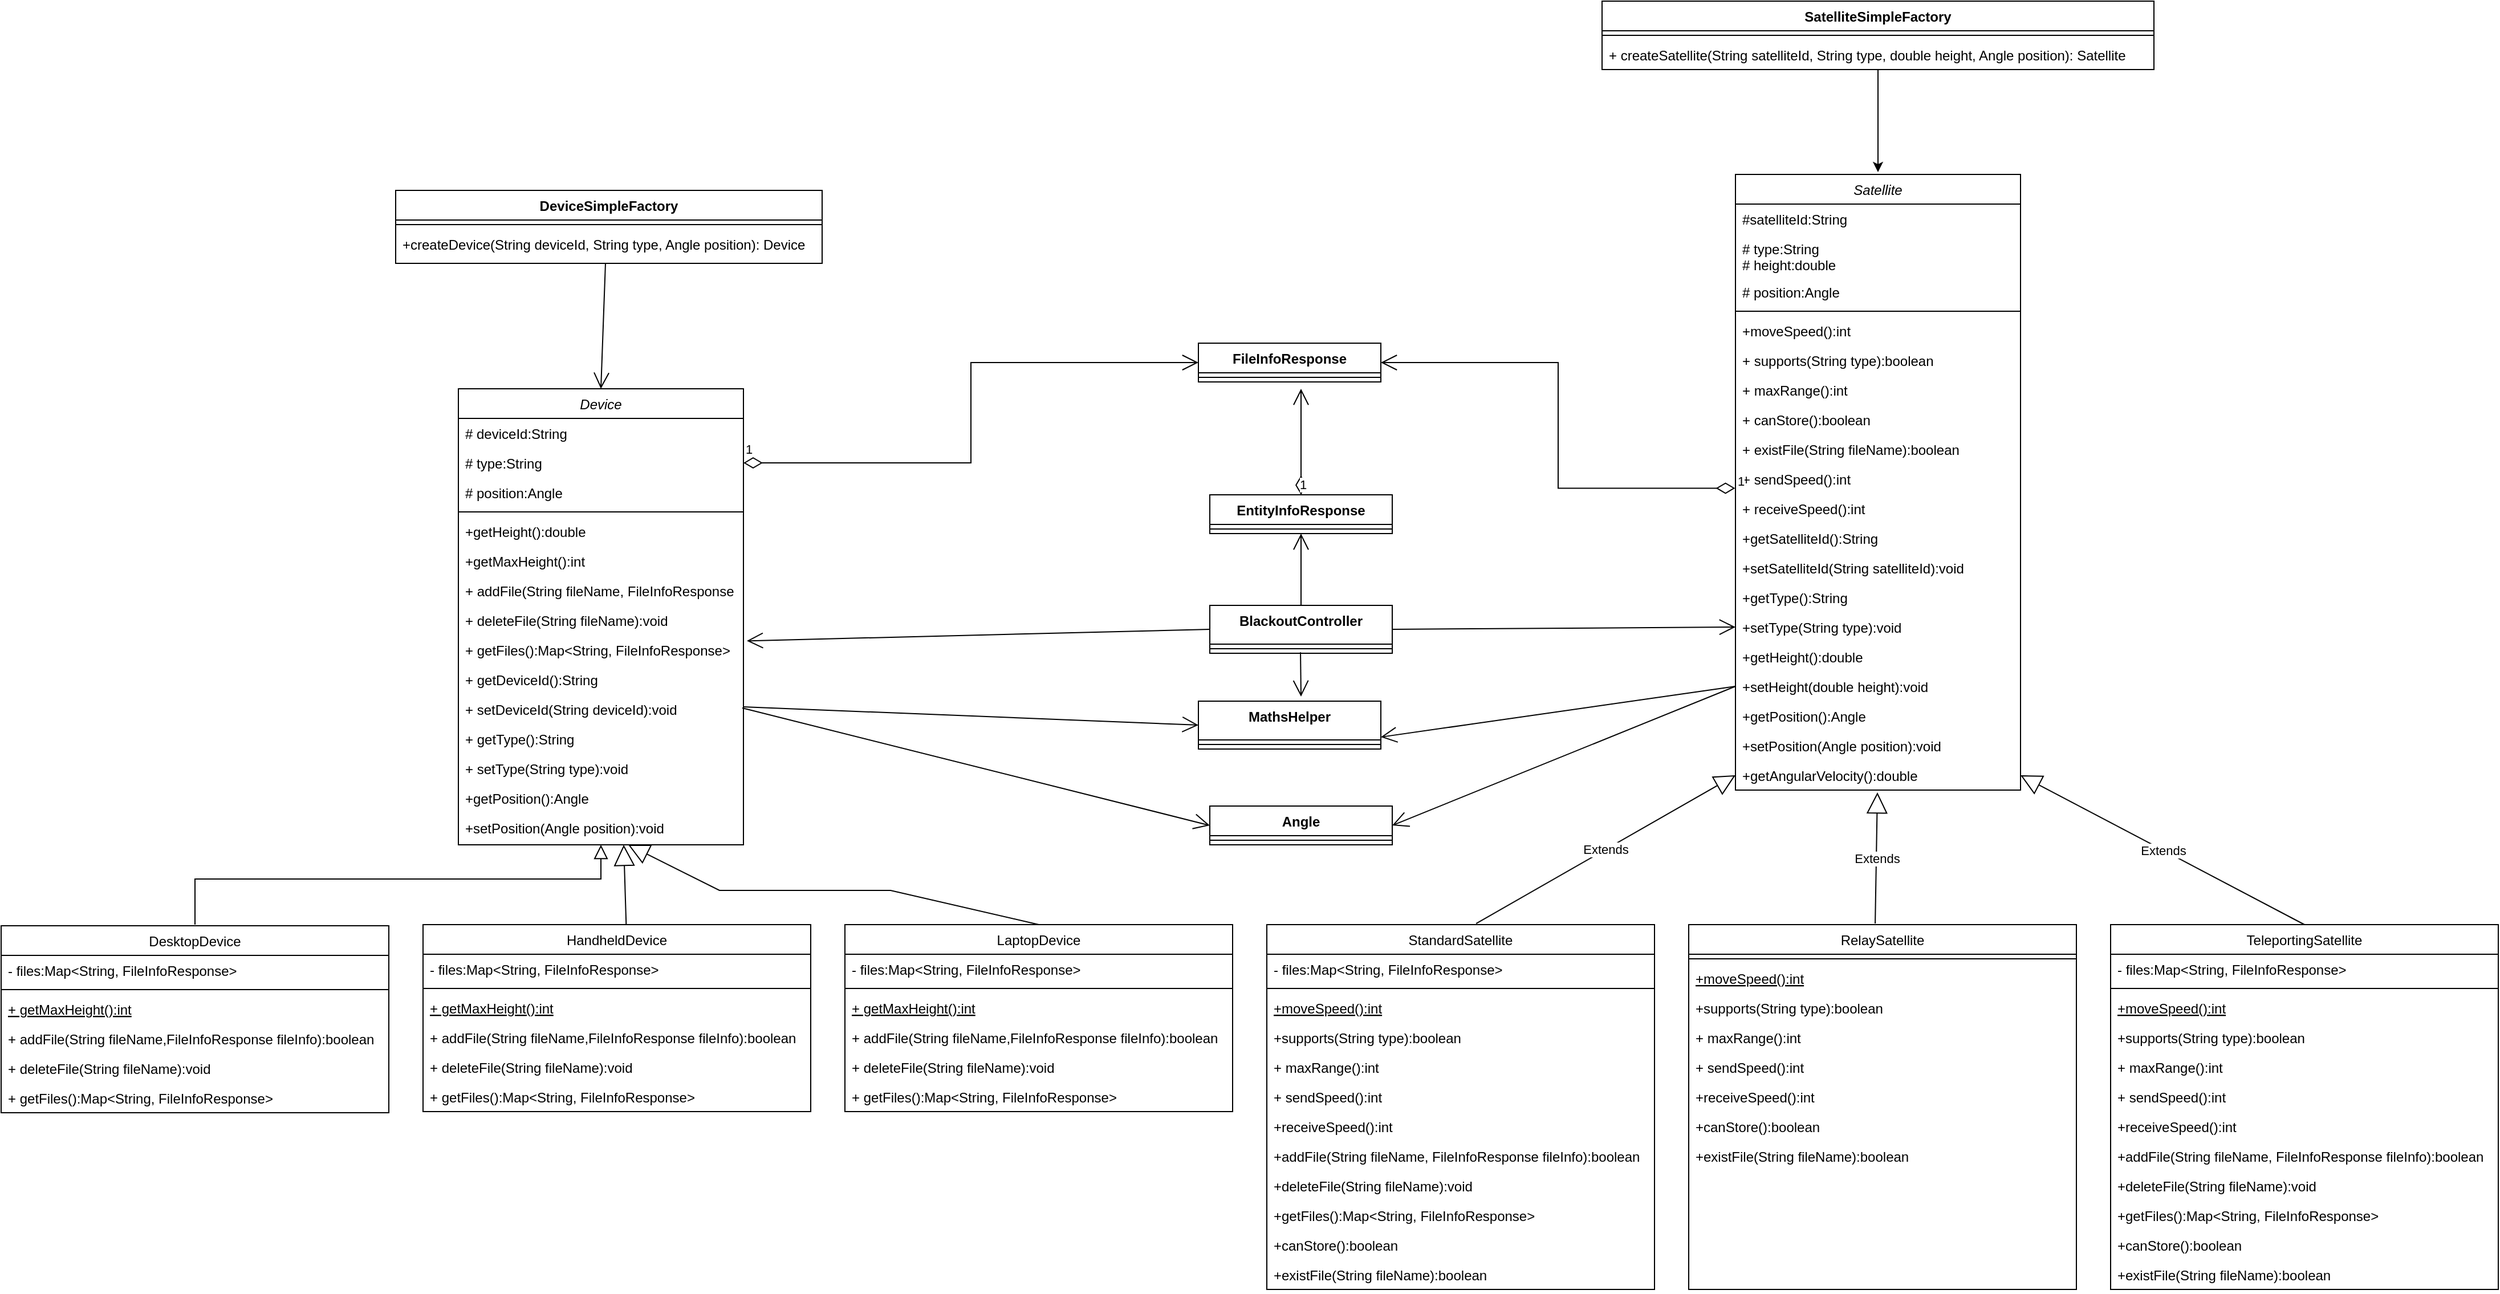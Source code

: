 <mxfile version="20.0.3" type="github">
  <diagram id="C5RBs43oDa-KdzZeNtuy" name="Page-1">
    <mxGraphModel dx="3420" dy="3575" grid="1" gridSize="10" guides="1" tooltips="1" connect="1" arrows="1" fold="1" page="1" pageScale="1" pageWidth="827" pageHeight="1169" math="0" shadow="0">
      <root>
        <mxCell id="WIyWlLk6GJQsqaUBKTNV-0" />
        <mxCell id="WIyWlLk6GJQsqaUBKTNV-1" parent="WIyWlLk6GJQsqaUBKTNV-0" />
        <mxCell id="zkfFHV4jXpPFQw0GAbJ--0" value="Device" style="swimlane;fontStyle=2;align=center;verticalAlign=top;childLayout=stackLayout;horizontal=1;startSize=26;horizontalStack=0;resizeParent=1;resizeLast=0;collapsible=1;marginBottom=0;rounded=0;shadow=0;strokeWidth=1;" parent="WIyWlLk6GJQsqaUBKTNV-1" vertex="1">
          <mxGeometry x="431" y="-1990" width="250" height="400" as="geometry">
            <mxRectangle x="230" y="140" width="160" height="26" as="alternateBounds" />
          </mxGeometry>
        </mxCell>
        <mxCell id="zkfFHV4jXpPFQw0GAbJ--1" value="# deviceId:String" style="text;align=left;verticalAlign=top;spacingLeft=4;spacingRight=4;overflow=hidden;rotatable=0;points=[[0,0.5],[1,0.5]];portConstraint=eastwest;" parent="zkfFHV4jXpPFQw0GAbJ--0" vertex="1">
          <mxGeometry y="26" width="250" height="26" as="geometry" />
        </mxCell>
        <mxCell id="zkfFHV4jXpPFQw0GAbJ--2" value="# type:String" style="text;align=left;verticalAlign=top;spacingLeft=4;spacingRight=4;overflow=hidden;rotatable=0;points=[[0,0.5],[1,0.5]];portConstraint=eastwest;rounded=0;shadow=0;html=0;" parent="zkfFHV4jXpPFQw0GAbJ--0" vertex="1">
          <mxGeometry y="52" width="250" height="26" as="geometry" />
        </mxCell>
        <mxCell id="zkfFHV4jXpPFQw0GAbJ--3" value="# position:Angle" style="text;align=left;verticalAlign=top;spacingLeft=4;spacingRight=4;overflow=hidden;rotatable=0;points=[[0,0.5],[1,0.5]];portConstraint=eastwest;rounded=0;shadow=0;html=0;" parent="zkfFHV4jXpPFQw0GAbJ--0" vertex="1">
          <mxGeometry y="78" width="250" height="26" as="geometry" />
        </mxCell>
        <mxCell id="zkfFHV4jXpPFQw0GAbJ--4" value="" style="line;html=1;strokeWidth=1;align=left;verticalAlign=middle;spacingTop=-1;spacingLeft=3;spacingRight=3;rotatable=0;labelPosition=right;points=[];portConstraint=eastwest;" parent="zkfFHV4jXpPFQw0GAbJ--0" vertex="1">
          <mxGeometry y="104" width="250" height="8" as="geometry" />
        </mxCell>
        <mxCell id="zkfFHV4jXpPFQw0GAbJ--5" value="+getHeight():double" style="text;align=left;verticalAlign=top;spacingLeft=4;spacingRight=4;overflow=hidden;rotatable=0;points=[[0,0.5],[1,0.5]];portConstraint=eastwest;" parent="zkfFHV4jXpPFQw0GAbJ--0" vertex="1">
          <mxGeometry y="112" width="250" height="26" as="geometry" />
        </mxCell>
        <mxCell id="FE6pGFP45q7OBsd8KP-3-0" value="+getMaxHeight():int" style="text;align=left;verticalAlign=top;spacingLeft=4;spacingRight=4;overflow=hidden;rotatable=0;points=[[0,0.5],[1,0.5]];portConstraint=eastwest;" vertex="1" parent="zkfFHV4jXpPFQw0GAbJ--0">
          <mxGeometry y="138" width="250" height="26" as="geometry" />
        </mxCell>
        <mxCell id="FE6pGFP45q7OBsd8KP-3-1" value="+ addFile(String fileName, FileInfoResponse fileInfo):boolean" style="text;align=left;verticalAlign=top;spacingLeft=4;spacingRight=4;overflow=hidden;rotatable=0;points=[[0,0.5],[1,0.5]];portConstraint=eastwest;" vertex="1" parent="zkfFHV4jXpPFQw0GAbJ--0">
          <mxGeometry y="164" width="250" height="26" as="geometry" />
        </mxCell>
        <mxCell id="FE6pGFP45q7OBsd8KP-3-2" value="+ deleteFile(String fileName):void" style="text;align=left;verticalAlign=top;spacingLeft=4;spacingRight=4;overflow=hidden;rotatable=0;points=[[0,0.5],[1,0.5]];portConstraint=eastwest;" vertex="1" parent="zkfFHV4jXpPFQw0GAbJ--0">
          <mxGeometry y="190" width="250" height="26" as="geometry" />
        </mxCell>
        <mxCell id="FE6pGFP45q7OBsd8KP-3-3" value="+ getFiles():Map&lt;String, FileInfoResponse&gt;" style="text;align=left;verticalAlign=top;spacingLeft=4;spacingRight=4;overflow=hidden;rotatable=0;points=[[0,0.5],[1,0.5]];portConstraint=eastwest;" vertex="1" parent="zkfFHV4jXpPFQw0GAbJ--0">
          <mxGeometry y="216" width="250" height="26" as="geometry" />
        </mxCell>
        <mxCell id="FE6pGFP45q7OBsd8KP-3-4" value="+ getDeviceId():String" style="text;align=left;verticalAlign=top;spacingLeft=4;spacingRight=4;overflow=hidden;rotatable=0;points=[[0,0.5],[1,0.5]];portConstraint=eastwest;" vertex="1" parent="zkfFHV4jXpPFQw0GAbJ--0">
          <mxGeometry y="242" width="250" height="26" as="geometry" />
        </mxCell>
        <mxCell id="FE6pGFP45q7OBsd8KP-3-5" value="+ setDeviceId(String deviceId):void" style="text;align=left;verticalAlign=top;spacingLeft=4;spacingRight=4;overflow=hidden;rotatable=0;points=[[0,0.5],[1,0.5]];portConstraint=eastwest;" vertex="1" parent="zkfFHV4jXpPFQw0GAbJ--0">
          <mxGeometry y="268" width="250" height="26" as="geometry" />
        </mxCell>
        <mxCell id="FE6pGFP45q7OBsd8KP-3-6" value="+ getType():String" style="text;align=left;verticalAlign=top;spacingLeft=4;spacingRight=4;overflow=hidden;rotatable=0;points=[[0,0.5],[1,0.5]];portConstraint=eastwest;" vertex="1" parent="zkfFHV4jXpPFQw0GAbJ--0">
          <mxGeometry y="294" width="250" height="26" as="geometry" />
        </mxCell>
        <mxCell id="FE6pGFP45q7OBsd8KP-3-7" value="+ setType(String type):void" style="text;align=left;verticalAlign=top;spacingLeft=4;spacingRight=4;overflow=hidden;rotatable=0;points=[[0,0.5],[1,0.5]];portConstraint=eastwest;" vertex="1" parent="zkfFHV4jXpPFQw0GAbJ--0">
          <mxGeometry y="320" width="250" height="26" as="geometry" />
        </mxCell>
        <mxCell id="FE6pGFP45q7OBsd8KP-3-8" value="+getPosition():Angle" style="text;align=left;verticalAlign=top;spacingLeft=4;spacingRight=4;overflow=hidden;rotatable=0;points=[[0,0.5],[1,0.5]];portConstraint=eastwest;" vertex="1" parent="zkfFHV4jXpPFQw0GAbJ--0">
          <mxGeometry y="346" width="250" height="26" as="geometry" />
        </mxCell>
        <mxCell id="FE6pGFP45q7OBsd8KP-3-9" value="+setPosition(Angle position):void" style="text;align=left;verticalAlign=top;spacingLeft=4;spacingRight=4;overflow=hidden;rotatable=0;points=[[0,0.5],[1,0.5]];portConstraint=eastwest;" vertex="1" parent="zkfFHV4jXpPFQw0GAbJ--0">
          <mxGeometry y="372" width="250" height="26" as="geometry" />
        </mxCell>
        <mxCell id="zkfFHV4jXpPFQw0GAbJ--6" value="DesktopDevice" style="swimlane;fontStyle=0;align=center;verticalAlign=top;childLayout=stackLayout;horizontal=1;startSize=26;horizontalStack=0;resizeParent=1;resizeLast=0;collapsible=1;marginBottom=0;rounded=0;shadow=0;strokeWidth=1;" parent="WIyWlLk6GJQsqaUBKTNV-1" vertex="1">
          <mxGeometry x="30" y="-1519" width="340" height="164" as="geometry">
            <mxRectangle x="130" y="380" width="160" height="26" as="alternateBounds" />
          </mxGeometry>
        </mxCell>
        <mxCell id="zkfFHV4jXpPFQw0GAbJ--7" value="- files:Map&lt;String, FileInfoResponse&gt;" style="text;align=left;verticalAlign=top;spacingLeft=4;spacingRight=4;overflow=hidden;rotatable=0;points=[[0,0.5],[1,0.5]];portConstraint=eastwest;" parent="zkfFHV4jXpPFQw0GAbJ--6" vertex="1">
          <mxGeometry y="26" width="340" height="26" as="geometry" />
        </mxCell>
        <mxCell id="zkfFHV4jXpPFQw0GAbJ--9" value="" style="line;html=1;strokeWidth=1;align=left;verticalAlign=middle;spacingTop=-1;spacingLeft=3;spacingRight=3;rotatable=0;labelPosition=right;points=[];portConstraint=eastwest;" parent="zkfFHV4jXpPFQw0GAbJ--6" vertex="1">
          <mxGeometry y="52" width="340" height="8" as="geometry" />
        </mxCell>
        <mxCell id="zkfFHV4jXpPFQw0GAbJ--10" value="+ getMaxHeight():int" style="text;align=left;verticalAlign=top;spacingLeft=4;spacingRight=4;overflow=hidden;rotatable=0;points=[[0,0.5],[1,0.5]];portConstraint=eastwest;fontStyle=4" parent="zkfFHV4jXpPFQw0GAbJ--6" vertex="1">
          <mxGeometry y="60" width="340" height="26" as="geometry" />
        </mxCell>
        <mxCell id="zkfFHV4jXpPFQw0GAbJ--11" value="+ addFile(String fileName,FileInfoResponse fileInfo):boolean" style="text;align=left;verticalAlign=top;spacingLeft=4;spacingRight=4;overflow=hidden;rotatable=0;points=[[0,0.5],[1,0.5]];portConstraint=eastwest;" parent="zkfFHV4jXpPFQw0GAbJ--6" vertex="1">
          <mxGeometry y="86" width="340" height="26" as="geometry" />
        </mxCell>
        <mxCell id="FE6pGFP45q7OBsd8KP-3-12" value="+ deleteFile(String fileName):void" style="text;align=left;verticalAlign=top;spacingLeft=4;spacingRight=4;overflow=hidden;rotatable=0;points=[[0,0.5],[1,0.5]];portConstraint=eastwest;" vertex="1" parent="zkfFHV4jXpPFQw0GAbJ--6">
          <mxGeometry y="112" width="340" height="26" as="geometry" />
        </mxCell>
        <mxCell id="FE6pGFP45q7OBsd8KP-3-13" value="+ getFiles():Map&lt;String, FileInfoResponse&gt;" style="text;align=left;verticalAlign=top;spacingLeft=4;spacingRight=4;overflow=hidden;rotatable=0;points=[[0,0.5],[1,0.5]];portConstraint=eastwest;" vertex="1" parent="zkfFHV4jXpPFQw0GAbJ--6">
          <mxGeometry y="138" width="340" height="26" as="geometry" />
        </mxCell>
        <mxCell id="zkfFHV4jXpPFQw0GAbJ--12" value="" style="endArrow=block;endSize=10;endFill=0;shadow=0;strokeWidth=1;rounded=0;edgeStyle=elbowEdgeStyle;elbow=vertical;" parent="WIyWlLk6GJQsqaUBKTNV-1" target="zkfFHV4jXpPFQw0GAbJ--0" edge="1">
          <mxGeometry width="160" relative="1" as="geometry">
            <mxPoint x="200" y="-1520" as="sourcePoint" />
            <mxPoint x="220" y="-1707" as="targetPoint" />
            <Array as="points">
              <mxPoint x="200" y="-1560" />
              <mxPoint x="170" y="-1540" />
            </Array>
          </mxGeometry>
        </mxCell>
        <mxCell id="FE6pGFP45q7OBsd8KP-3-14" value="HandheldDevice" style="swimlane;fontStyle=0;align=center;verticalAlign=top;childLayout=stackLayout;horizontal=1;startSize=26;horizontalStack=0;resizeParent=1;resizeLast=0;collapsible=1;marginBottom=0;rounded=0;shadow=0;strokeWidth=1;" vertex="1" parent="WIyWlLk6GJQsqaUBKTNV-1">
          <mxGeometry x="400" y="-1520" width="340" height="164" as="geometry">
            <mxRectangle x="130" y="380" width="160" height="26" as="alternateBounds" />
          </mxGeometry>
        </mxCell>
        <mxCell id="FE6pGFP45q7OBsd8KP-3-15" value="- files:Map&lt;String, FileInfoResponse&gt;" style="text;align=left;verticalAlign=top;spacingLeft=4;spacingRight=4;overflow=hidden;rotatable=0;points=[[0,0.5],[1,0.5]];portConstraint=eastwest;" vertex="1" parent="FE6pGFP45q7OBsd8KP-3-14">
          <mxGeometry y="26" width="340" height="26" as="geometry" />
        </mxCell>
        <mxCell id="FE6pGFP45q7OBsd8KP-3-16" value="" style="line;html=1;strokeWidth=1;align=left;verticalAlign=middle;spacingTop=-1;spacingLeft=3;spacingRight=3;rotatable=0;labelPosition=right;points=[];portConstraint=eastwest;" vertex="1" parent="FE6pGFP45q7OBsd8KP-3-14">
          <mxGeometry y="52" width="340" height="8" as="geometry" />
        </mxCell>
        <mxCell id="FE6pGFP45q7OBsd8KP-3-17" value="+ getMaxHeight():int" style="text;align=left;verticalAlign=top;spacingLeft=4;spacingRight=4;overflow=hidden;rotatable=0;points=[[0,0.5],[1,0.5]];portConstraint=eastwest;fontStyle=4" vertex="1" parent="FE6pGFP45q7OBsd8KP-3-14">
          <mxGeometry y="60" width="340" height="26" as="geometry" />
        </mxCell>
        <mxCell id="FE6pGFP45q7OBsd8KP-3-18" value="+ addFile(String fileName,FileInfoResponse fileInfo):boolean" style="text;align=left;verticalAlign=top;spacingLeft=4;spacingRight=4;overflow=hidden;rotatable=0;points=[[0,0.5],[1,0.5]];portConstraint=eastwest;" vertex="1" parent="FE6pGFP45q7OBsd8KP-3-14">
          <mxGeometry y="86" width="340" height="26" as="geometry" />
        </mxCell>
        <mxCell id="FE6pGFP45q7OBsd8KP-3-19" value="+ deleteFile(String fileName):void" style="text;align=left;verticalAlign=top;spacingLeft=4;spacingRight=4;overflow=hidden;rotatable=0;points=[[0,0.5],[1,0.5]];portConstraint=eastwest;" vertex="1" parent="FE6pGFP45q7OBsd8KP-3-14">
          <mxGeometry y="112" width="340" height="26" as="geometry" />
        </mxCell>
        <mxCell id="FE6pGFP45q7OBsd8KP-3-20" value="+ getFiles():Map&lt;String, FileInfoResponse&gt;" style="text;align=left;verticalAlign=top;spacingLeft=4;spacingRight=4;overflow=hidden;rotatable=0;points=[[0,0.5],[1,0.5]];portConstraint=eastwest;" vertex="1" parent="FE6pGFP45q7OBsd8KP-3-14">
          <mxGeometry y="138" width="340" height="26" as="geometry" />
        </mxCell>
        <mxCell id="FE6pGFP45q7OBsd8KP-3-21" value="LaptopDevice" style="swimlane;fontStyle=0;align=center;verticalAlign=top;childLayout=stackLayout;horizontal=1;startSize=26;horizontalStack=0;resizeParent=1;resizeLast=0;collapsible=1;marginBottom=0;rounded=0;shadow=0;strokeWidth=1;" vertex="1" parent="WIyWlLk6GJQsqaUBKTNV-1">
          <mxGeometry x="770" y="-1520" width="340" height="164" as="geometry">
            <mxRectangle x="130" y="380" width="160" height="26" as="alternateBounds" />
          </mxGeometry>
        </mxCell>
        <mxCell id="FE6pGFP45q7OBsd8KP-3-22" value="- files:Map&lt;String, FileInfoResponse&gt;" style="text;align=left;verticalAlign=top;spacingLeft=4;spacingRight=4;overflow=hidden;rotatable=0;points=[[0,0.5],[1,0.5]];portConstraint=eastwest;" vertex="1" parent="FE6pGFP45q7OBsd8KP-3-21">
          <mxGeometry y="26" width="340" height="26" as="geometry" />
        </mxCell>
        <mxCell id="FE6pGFP45q7OBsd8KP-3-23" value="" style="line;html=1;strokeWidth=1;align=left;verticalAlign=middle;spacingTop=-1;spacingLeft=3;spacingRight=3;rotatable=0;labelPosition=right;points=[];portConstraint=eastwest;" vertex="1" parent="FE6pGFP45q7OBsd8KP-3-21">
          <mxGeometry y="52" width="340" height="8" as="geometry" />
        </mxCell>
        <mxCell id="FE6pGFP45q7OBsd8KP-3-24" value="+ getMaxHeight():int" style="text;align=left;verticalAlign=top;spacingLeft=4;spacingRight=4;overflow=hidden;rotatable=0;points=[[0,0.5],[1,0.5]];portConstraint=eastwest;fontStyle=4" vertex="1" parent="FE6pGFP45q7OBsd8KP-3-21">
          <mxGeometry y="60" width="340" height="26" as="geometry" />
        </mxCell>
        <mxCell id="FE6pGFP45q7OBsd8KP-3-25" value="+ addFile(String fileName,FileInfoResponse fileInfo):boolean" style="text;align=left;verticalAlign=top;spacingLeft=4;spacingRight=4;overflow=hidden;rotatable=0;points=[[0,0.5],[1,0.5]];portConstraint=eastwest;" vertex="1" parent="FE6pGFP45q7OBsd8KP-3-21">
          <mxGeometry y="86" width="340" height="26" as="geometry" />
        </mxCell>
        <mxCell id="FE6pGFP45q7OBsd8KP-3-26" value="+ deleteFile(String fileName):void" style="text;align=left;verticalAlign=top;spacingLeft=4;spacingRight=4;overflow=hidden;rotatable=0;points=[[0,0.5],[1,0.5]];portConstraint=eastwest;" vertex="1" parent="FE6pGFP45q7OBsd8KP-3-21">
          <mxGeometry y="112" width="340" height="26" as="geometry" />
        </mxCell>
        <mxCell id="FE6pGFP45q7OBsd8KP-3-27" value="+ getFiles():Map&lt;String, FileInfoResponse&gt;" style="text;align=left;verticalAlign=top;spacingLeft=4;spacingRight=4;overflow=hidden;rotatable=0;points=[[0,0.5],[1,0.5]];portConstraint=eastwest;" vertex="1" parent="FE6pGFP45q7OBsd8KP-3-21">
          <mxGeometry y="138" width="340" height="26" as="geometry" />
        </mxCell>
        <mxCell id="FE6pGFP45q7OBsd8KP-3-30" value="" style="endArrow=block;endSize=16;endFill=0;html=1;rounded=0;exitX=0.524;exitY=0;exitDx=0;exitDy=0;exitPerimeter=0;entryX=0.58;entryY=1.077;entryDx=0;entryDy=0;entryPerimeter=0;" edge="1" parent="WIyWlLk6GJQsqaUBKTNV-1" source="FE6pGFP45q7OBsd8KP-3-14" target="FE6pGFP45q7OBsd8KP-3-9">
          <mxGeometry width="160" relative="1" as="geometry">
            <mxPoint x="670" y="-1580" as="sourcePoint" />
            <mxPoint x="830" y="-1580" as="targetPoint" />
          </mxGeometry>
        </mxCell>
        <mxCell id="FE6pGFP45q7OBsd8KP-3-31" value="" style="endArrow=block;endSize=16;endFill=0;html=1;rounded=0;exitX=0.5;exitY=0;exitDx=0;exitDy=0;" edge="1" parent="WIyWlLk6GJQsqaUBKTNV-1" source="FE6pGFP45q7OBsd8KP-3-21">
          <mxGeometry width="160" relative="1" as="geometry">
            <mxPoint x="880" y="-1550" as="sourcePoint" />
            <mxPoint x="580" y="-1590" as="targetPoint" />
            <Array as="points">
              <mxPoint x="810" y="-1550" />
              <mxPoint x="660" y="-1550" />
            </Array>
          </mxGeometry>
        </mxCell>
        <mxCell id="FE6pGFP45q7OBsd8KP-3-36" value="DeviceSimpleFactory" style="swimlane;fontStyle=1;align=center;verticalAlign=top;childLayout=stackLayout;horizontal=1;startSize=26;horizontalStack=0;resizeParent=1;resizeParentMax=0;resizeLast=0;collapsible=1;marginBottom=0;" vertex="1" parent="WIyWlLk6GJQsqaUBKTNV-1">
          <mxGeometry x="376" y="-2164" width="374" height="64" as="geometry" />
        </mxCell>
        <mxCell id="FE6pGFP45q7OBsd8KP-3-38" value="" style="line;strokeWidth=1;fillColor=none;align=left;verticalAlign=middle;spacingTop=-1;spacingLeft=3;spacingRight=3;rotatable=0;labelPosition=right;points=[];portConstraint=eastwest;" vertex="1" parent="FE6pGFP45q7OBsd8KP-3-36">
          <mxGeometry y="26" width="374" height="8" as="geometry" />
        </mxCell>
        <mxCell id="FE6pGFP45q7OBsd8KP-3-39" value="+createDevice(String deviceId, String type, Angle position): Device" style="text;strokeColor=none;fillColor=none;align=left;verticalAlign=top;spacingLeft=4;spacingRight=4;overflow=hidden;rotatable=0;points=[[0,0.5],[1,0.5]];portConstraint=eastwest;" vertex="1" parent="FE6pGFP45q7OBsd8KP-3-36">
          <mxGeometry y="34" width="374" height="30" as="geometry" />
        </mxCell>
        <mxCell id="FE6pGFP45q7OBsd8KP-3-41" value="" style="endArrow=open;endFill=1;endSize=12;html=1;rounded=0;entryX=0.5;entryY=0;entryDx=0;entryDy=0;" edge="1" parent="WIyWlLk6GJQsqaUBKTNV-1" target="zkfFHV4jXpPFQw0GAbJ--0">
          <mxGeometry width="160" relative="1" as="geometry">
            <mxPoint x="560" y="-2100" as="sourcePoint" />
            <mxPoint x="680" y="-2070" as="targetPoint" />
          </mxGeometry>
        </mxCell>
        <mxCell id="FE6pGFP45q7OBsd8KP-3-64" value="Satellite" style="swimlane;fontStyle=2;align=center;verticalAlign=top;childLayout=stackLayout;horizontal=1;startSize=26;horizontalStack=0;resizeParent=1;resizeLast=0;collapsible=1;marginBottom=0;rounded=0;shadow=0;strokeWidth=1;" vertex="1" parent="WIyWlLk6GJQsqaUBKTNV-1">
          <mxGeometry x="1551" y="-2178" width="250" height="540" as="geometry">
            <mxRectangle x="230" y="140" width="160" height="26" as="alternateBounds" />
          </mxGeometry>
        </mxCell>
        <mxCell id="FE6pGFP45q7OBsd8KP-3-65" value="#satelliteId:String" style="text;align=left;verticalAlign=top;spacingLeft=4;spacingRight=4;overflow=hidden;rotatable=0;points=[[0,0.5],[1,0.5]];portConstraint=eastwest;" vertex="1" parent="FE6pGFP45q7OBsd8KP-3-64">
          <mxGeometry y="26" width="250" height="26" as="geometry" />
        </mxCell>
        <mxCell id="FE6pGFP45q7OBsd8KP-3-66" value="# type:String&#xa;# height:double" style="text;align=left;verticalAlign=top;spacingLeft=4;spacingRight=4;overflow=hidden;rotatable=0;points=[[0,0.5],[1,0.5]];portConstraint=eastwest;rounded=0;shadow=0;html=0;" vertex="1" parent="FE6pGFP45q7OBsd8KP-3-64">
          <mxGeometry y="52" width="250" height="38" as="geometry" />
        </mxCell>
        <mxCell id="FE6pGFP45q7OBsd8KP-3-67" value="# position:Angle" style="text;align=left;verticalAlign=top;spacingLeft=4;spacingRight=4;overflow=hidden;rotatable=0;points=[[0,0.5],[1,0.5]];portConstraint=eastwest;rounded=0;shadow=0;html=0;" vertex="1" parent="FE6pGFP45q7OBsd8KP-3-64">
          <mxGeometry y="90" width="250" height="26" as="geometry" />
        </mxCell>
        <mxCell id="FE6pGFP45q7OBsd8KP-3-68" value="" style="line;html=1;strokeWidth=1;align=left;verticalAlign=middle;spacingTop=-1;spacingLeft=3;spacingRight=3;rotatable=0;labelPosition=right;points=[];portConstraint=eastwest;" vertex="1" parent="FE6pGFP45q7OBsd8KP-3-64">
          <mxGeometry y="116" width="250" height="8" as="geometry" />
        </mxCell>
        <mxCell id="FE6pGFP45q7OBsd8KP-3-69" value="+moveSpeed():int" style="text;align=left;verticalAlign=top;spacingLeft=4;spacingRight=4;overflow=hidden;rotatable=0;points=[[0,0.5],[1,0.5]];portConstraint=eastwest;" vertex="1" parent="FE6pGFP45q7OBsd8KP-3-64">
          <mxGeometry y="124" width="250" height="26" as="geometry" />
        </mxCell>
        <mxCell id="FE6pGFP45q7OBsd8KP-3-70" value="+ supports(String type):boolean" style="text;align=left;verticalAlign=top;spacingLeft=4;spacingRight=4;overflow=hidden;rotatable=0;points=[[0,0.5],[1,0.5]];portConstraint=eastwest;" vertex="1" parent="FE6pGFP45q7OBsd8KP-3-64">
          <mxGeometry y="150" width="250" height="26" as="geometry" />
        </mxCell>
        <mxCell id="FE6pGFP45q7OBsd8KP-3-71" value="+ maxRange():int" style="text;align=left;verticalAlign=top;spacingLeft=4;spacingRight=4;overflow=hidden;rotatable=0;points=[[0,0.5],[1,0.5]];portConstraint=eastwest;" vertex="1" parent="FE6pGFP45q7OBsd8KP-3-64">
          <mxGeometry y="176" width="250" height="26" as="geometry" />
        </mxCell>
        <mxCell id="FE6pGFP45q7OBsd8KP-3-72" value="+ canStore():boolean" style="text;align=left;verticalAlign=top;spacingLeft=4;spacingRight=4;overflow=hidden;rotatable=0;points=[[0,0.5],[1,0.5]];portConstraint=eastwest;" vertex="1" parent="FE6pGFP45q7OBsd8KP-3-64">
          <mxGeometry y="202" width="250" height="26" as="geometry" />
        </mxCell>
        <mxCell id="FE6pGFP45q7OBsd8KP-3-73" value="+ existFile(String fileName):boolean" style="text;align=left;verticalAlign=top;spacingLeft=4;spacingRight=4;overflow=hidden;rotatable=0;points=[[0,0.5],[1,0.5]];portConstraint=eastwest;" vertex="1" parent="FE6pGFP45q7OBsd8KP-3-64">
          <mxGeometry y="228" width="250" height="26" as="geometry" />
        </mxCell>
        <mxCell id="FE6pGFP45q7OBsd8KP-3-74" value="+ sendSpeed():int" style="text;align=left;verticalAlign=top;spacingLeft=4;spacingRight=4;overflow=hidden;rotatable=0;points=[[0,0.5],[1,0.5]];portConstraint=eastwest;" vertex="1" parent="FE6pGFP45q7OBsd8KP-3-64">
          <mxGeometry y="254" width="250" height="26" as="geometry" />
        </mxCell>
        <mxCell id="FE6pGFP45q7OBsd8KP-3-75" value="+ receiveSpeed():int" style="text;align=left;verticalAlign=top;spacingLeft=4;spacingRight=4;overflow=hidden;rotatable=0;points=[[0,0.5],[1,0.5]];portConstraint=eastwest;" vertex="1" parent="FE6pGFP45q7OBsd8KP-3-64">
          <mxGeometry y="280" width="250" height="26" as="geometry" />
        </mxCell>
        <mxCell id="FE6pGFP45q7OBsd8KP-3-76" value="+getSatelliteId():String" style="text;align=left;verticalAlign=top;spacingLeft=4;spacingRight=4;overflow=hidden;rotatable=0;points=[[0,0.5],[1,0.5]];portConstraint=eastwest;" vertex="1" parent="FE6pGFP45q7OBsd8KP-3-64">
          <mxGeometry y="306" width="250" height="26" as="geometry" />
        </mxCell>
        <mxCell id="FE6pGFP45q7OBsd8KP-3-77" value="+setSatelliteId(String satelliteId):void" style="text;align=left;verticalAlign=top;spacingLeft=4;spacingRight=4;overflow=hidden;rotatable=0;points=[[0,0.5],[1,0.5]];portConstraint=eastwest;" vertex="1" parent="FE6pGFP45q7OBsd8KP-3-64">
          <mxGeometry y="332" width="250" height="26" as="geometry" />
        </mxCell>
        <mxCell id="FE6pGFP45q7OBsd8KP-3-78" value="+getType():String" style="text;align=left;verticalAlign=top;spacingLeft=4;spacingRight=4;overflow=hidden;rotatable=0;points=[[0,0.5],[1,0.5]];portConstraint=eastwest;" vertex="1" parent="FE6pGFP45q7OBsd8KP-3-64">
          <mxGeometry y="358" width="250" height="26" as="geometry" />
        </mxCell>
        <mxCell id="FE6pGFP45q7OBsd8KP-3-79" value="+setType(String type):void" style="text;align=left;verticalAlign=top;spacingLeft=4;spacingRight=4;overflow=hidden;rotatable=0;points=[[0,0.5],[1,0.5]];portConstraint=eastwest;" vertex="1" parent="FE6pGFP45q7OBsd8KP-3-64">
          <mxGeometry y="384" width="250" height="26" as="geometry" />
        </mxCell>
        <mxCell id="FE6pGFP45q7OBsd8KP-3-81" value="+getHeight():double" style="text;align=left;verticalAlign=top;spacingLeft=4;spacingRight=4;overflow=hidden;rotatable=0;points=[[0,0.5],[1,0.5]];portConstraint=eastwest;" vertex="1" parent="FE6pGFP45q7OBsd8KP-3-64">
          <mxGeometry y="410" width="250" height="26" as="geometry" />
        </mxCell>
        <mxCell id="FE6pGFP45q7OBsd8KP-3-82" value="+setHeight(double height):void" style="text;align=left;verticalAlign=top;spacingLeft=4;spacingRight=4;overflow=hidden;rotatable=0;points=[[0,0.5],[1,0.5]];portConstraint=eastwest;" vertex="1" parent="FE6pGFP45q7OBsd8KP-3-64">
          <mxGeometry y="436" width="250" height="26" as="geometry" />
        </mxCell>
        <mxCell id="FE6pGFP45q7OBsd8KP-3-83" value="+getPosition():Angle" style="text;align=left;verticalAlign=top;spacingLeft=4;spacingRight=4;overflow=hidden;rotatable=0;points=[[0,0.5],[1,0.5]];portConstraint=eastwest;" vertex="1" parent="FE6pGFP45q7OBsd8KP-3-64">
          <mxGeometry y="462" width="250" height="26" as="geometry" />
        </mxCell>
        <mxCell id="FE6pGFP45q7OBsd8KP-3-84" value="+setPosition(Angle position):void" style="text;align=left;verticalAlign=top;spacingLeft=4;spacingRight=4;overflow=hidden;rotatable=0;points=[[0,0.5],[1,0.5]];portConstraint=eastwest;" vertex="1" parent="FE6pGFP45q7OBsd8KP-3-64">
          <mxGeometry y="488" width="250" height="26" as="geometry" />
        </mxCell>
        <mxCell id="FE6pGFP45q7OBsd8KP-3-85" value="+getAngularVelocity():double" style="text;align=left;verticalAlign=top;spacingLeft=4;spacingRight=4;overflow=hidden;rotatable=0;points=[[0,0.5],[1,0.5]];portConstraint=eastwest;" vertex="1" parent="FE6pGFP45q7OBsd8KP-3-64">
          <mxGeometry y="514" width="250" height="26" as="geometry" />
        </mxCell>
        <mxCell id="FE6pGFP45q7OBsd8KP-3-86" value="StandardSatellite" style="swimlane;fontStyle=0;align=center;verticalAlign=top;childLayout=stackLayout;horizontal=1;startSize=26;horizontalStack=0;resizeParent=1;resizeLast=0;collapsible=1;marginBottom=0;rounded=0;shadow=0;strokeWidth=1;" vertex="1" parent="WIyWlLk6GJQsqaUBKTNV-1">
          <mxGeometry x="1140" y="-1520" width="340" height="320" as="geometry">
            <mxRectangle x="130" y="380" width="160" height="26" as="alternateBounds" />
          </mxGeometry>
        </mxCell>
        <mxCell id="FE6pGFP45q7OBsd8KP-3-87" value="- files:Map&lt;String, FileInfoResponse&gt;" style="text;align=left;verticalAlign=top;spacingLeft=4;spacingRight=4;overflow=hidden;rotatable=0;points=[[0,0.5],[1,0.5]];portConstraint=eastwest;" vertex="1" parent="FE6pGFP45q7OBsd8KP-3-86">
          <mxGeometry y="26" width="340" height="26" as="geometry" />
        </mxCell>
        <mxCell id="FE6pGFP45q7OBsd8KP-3-88" value="" style="line;html=1;strokeWidth=1;align=left;verticalAlign=middle;spacingTop=-1;spacingLeft=3;spacingRight=3;rotatable=0;labelPosition=right;points=[];portConstraint=eastwest;" vertex="1" parent="FE6pGFP45q7OBsd8KP-3-86">
          <mxGeometry y="52" width="340" height="8" as="geometry" />
        </mxCell>
        <mxCell id="FE6pGFP45q7OBsd8KP-3-89" value="+moveSpeed():int" style="text;align=left;verticalAlign=top;spacingLeft=4;spacingRight=4;overflow=hidden;rotatable=0;points=[[0,0.5],[1,0.5]];portConstraint=eastwest;fontStyle=4" vertex="1" parent="FE6pGFP45q7OBsd8KP-3-86">
          <mxGeometry y="60" width="340" height="26" as="geometry" />
        </mxCell>
        <mxCell id="FE6pGFP45q7OBsd8KP-3-90" value="+supports(String type):boolean" style="text;align=left;verticalAlign=top;spacingLeft=4;spacingRight=4;overflow=hidden;rotatable=0;points=[[0,0.5],[1,0.5]];portConstraint=eastwest;" vertex="1" parent="FE6pGFP45q7OBsd8KP-3-86">
          <mxGeometry y="86" width="340" height="26" as="geometry" />
        </mxCell>
        <mxCell id="FE6pGFP45q7OBsd8KP-3-91" value="+ maxRange():int" style="text;align=left;verticalAlign=top;spacingLeft=4;spacingRight=4;overflow=hidden;rotatable=0;points=[[0,0.5],[1,0.5]];portConstraint=eastwest;" vertex="1" parent="FE6pGFP45q7OBsd8KP-3-86">
          <mxGeometry y="112" width="340" height="26" as="geometry" />
        </mxCell>
        <mxCell id="FE6pGFP45q7OBsd8KP-3-92" value="+ sendSpeed():int" style="text;align=left;verticalAlign=top;spacingLeft=4;spacingRight=4;overflow=hidden;rotatable=0;points=[[0,0.5],[1,0.5]];portConstraint=eastwest;" vertex="1" parent="FE6pGFP45q7OBsd8KP-3-86">
          <mxGeometry y="138" width="340" height="26" as="geometry" />
        </mxCell>
        <mxCell id="FE6pGFP45q7OBsd8KP-3-93" value="+receiveSpeed():int" style="text;align=left;verticalAlign=top;spacingLeft=4;spacingRight=4;overflow=hidden;rotatable=0;points=[[0,0.5],[1,0.5]];portConstraint=eastwest;" vertex="1" parent="FE6pGFP45q7OBsd8KP-3-86">
          <mxGeometry y="164" width="340" height="26" as="geometry" />
        </mxCell>
        <mxCell id="FE6pGFP45q7OBsd8KP-3-94" value="+addFile(String fileName, FileInfoResponse fileInfo):boolean" style="text;align=left;verticalAlign=top;spacingLeft=4;spacingRight=4;overflow=hidden;rotatable=0;points=[[0,0.5],[1,0.5]];portConstraint=eastwest;" vertex="1" parent="FE6pGFP45q7OBsd8KP-3-86">
          <mxGeometry y="190" width="340" height="26" as="geometry" />
        </mxCell>
        <mxCell id="FE6pGFP45q7OBsd8KP-3-95" value="+deleteFile(String fileName):void" style="text;align=left;verticalAlign=top;spacingLeft=4;spacingRight=4;overflow=hidden;rotatable=0;points=[[0,0.5],[1,0.5]];portConstraint=eastwest;" vertex="1" parent="FE6pGFP45q7OBsd8KP-3-86">
          <mxGeometry y="216" width="340" height="26" as="geometry" />
        </mxCell>
        <mxCell id="FE6pGFP45q7OBsd8KP-3-96" value="+getFiles():Map&lt;String, FileInfoResponse&gt;" style="text;align=left;verticalAlign=top;spacingLeft=4;spacingRight=4;overflow=hidden;rotatable=0;points=[[0,0.5],[1,0.5]];portConstraint=eastwest;" vertex="1" parent="FE6pGFP45q7OBsd8KP-3-86">
          <mxGeometry y="242" width="340" height="26" as="geometry" />
        </mxCell>
        <mxCell id="FE6pGFP45q7OBsd8KP-3-97" value="+canStore():boolean " style="text;align=left;verticalAlign=top;spacingLeft=4;spacingRight=4;overflow=hidden;rotatable=0;points=[[0,0.5],[1,0.5]];portConstraint=eastwest;" vertex="1" parent="FE6pGFP45q7OBsd8KP-3-86">
          <mxGeometry y="268" width="340" height="26" as="geometry" />
        </mxCell>
        <mxCell id="FE6pGFP45q7OBsd8KP-3-98" value="+existFile(String fileName):boolean" style="text;align=left;verticalAlign=top;spacingLeft=4;spacingRight=4;overflow=hidden;rotatable=0;points=[[0,0.5],[1,0.5]];portConstraint=eastwest;" vertex="1" parent="FE6pGFP45q7OBsd8KP-3-86">
          <mxGeometry y="294" width="340" height="26" as="geometry" />
        </mxCell>
        <mxCell id="FE6pGFP45q7OBsd8KP-3-99" value="RelaySatellite" style="swimlane;fontStyle=0;align=center;verticalAlign=top;childLayout=stackLayout;horizontal=1;startSize=26;horizontalStack=0;resizeParent=1;resizeLast=0;collapsible=1;marginBottom=0;rounded=0;shadow=0;strokeWidth=1;" vertex="1" parent="WIyWlLk6GJQsqaUBKTNV-1">
          <mxGeometry x="1510" y="-1520" width="340" height="320" as="geometry">
            <mxRectangle x="130" y="380" width="160" height="26" as="alternateBounds" />
          </mxGeometry>
        </mxCell>
        <mxCell id="FE6pGFP45q7OBsd8KP-3-101" value="" style="line;html=1;strokeWidth=1;align=left;verticalAlign=middle;spacingTop=-1;spacingLeft=3;spacingRight=3;rotatable=0;labelPosition=right;points=[];portConstraint=eastwest;" vertex="1" parent="FE6pGFP45q7OBsd8KP-3-99">
          <mxGeometry y="26" width="340" height="8" as="geometry" />
        </mxCell>
        <mxCell id="FE6pGFP45q7OBsd8KP-3-102" value="+moveSpeed():int" style="text;align=left;verticalAlign=top;spacingLeft=4;spacingRight=4;overflow=hidden;rotatable=0;points=[[0,0.5],[1,0.5]];portConstraint=eastwest;fontStyle=4" vertex="1" parent="FE6pGFP45q7OBsd8KP-3-99">
          <mxGeometry y="34" width="340" height="26" as="geometry" />
        </mxCell>
        <mxCell id="FE6pGFP45q7OBsd8KP-3-103" value="+supports(String type):boolean" style="text;align=left;verticalAlign=top;spacingLeft=4;spacingRight=4;overflow=hidden;rotatable=0;points=[[0,0.5],[1,0.5]];portConstraint=eastwest;" vertex="1" parent="FE6pGFP45q7OBsd8KP-3-99">
          <mxGeometry y="60" width="340" height="26" as="geometry" />
        </mxCell>
        <mxCell id="FE6pGFP45q7OBsd8KP-3-104" value="+ maxRange():int" style="text;align=left;verticalAlign=top;spacingLeft=4;spacingRight=4;overflow=hidden;rotatable=0;points=[[0,0.5],[1,0.5]];portConstraint=eastwest;" vertex="1" parent="FE6pGFP45q7OBsd8KP-3-99">
          <mxGeometry y="86" width="340" height="26" as="geometry" />
        </mxCell>
        <mxCell id="FE6pGFP45q7OBsd8KP-3-105" value="+ sendSpeed():int" style="text;align=left;verticalAlign=top;spacingLeft=4;spacingRight=4;overflow=hidden;rotatable=0;points=[[0,0.5],[1,0.5]];portConstraint=eastwest;" vertex="1" parent="FE6pGFP45q7OBsd8KP-3-99">
          <mxGeometry y="112" width="340" height="26" as="geometry" />
        </mxCell>
        <mxCell id="FE6pGFP45q7OBsd8KP-3-106" value="+receiveSpeed():int" style="text;align=left;verticalAlign=top;spacingLeft=4;spacingRight=4;overflow=hidden;rotatable=0;points=[[0,0.5],[1,0.5]];portConstraint=eastwest;" vertex="1" parent="FE6pGFP45q7OBsd8KP-3-99">
          <mxGeometry y="138" width="340" height="26" as="geometry" />
        </mxCell>
        <mxCell id="FE6pGFP45q7OBsd8KP-3-110" value="+canStore():boolean " style="text;align=left;verticalAlign=top;spacingLeft=4;spacingRight=4;overflow=hidden;rotatable=0;points=[[0,0.5],[1,0.5]];portConstraint=eastwest;" vertex="1" parent="FE6pGFP45q7OBsd8KP-3-99">
          <mxGeometry y="164" width="340" height="26" as="geometry" />
        </mxCell>
        <mxCell id="FE6pGFP45q7OBsd8KP-3-111" value="+existFile(String fileName):boolean" style="text;align=left;verticalAlign=top;spacingLeft=4;spacingRight=4;overflow=hidden;rotatable=0;points=[[0,0.5],[1,0.5]];portConstraint=eastwest;" vertex="1" parent="FE6pGFP45q7OBsd8KP-3-99">
          <mxGeometry y="190" width="340" height="26" as="geometry" />
        </mxCell>
        <mxCell id="FE6pGFP45q7OBsd8KP-3-112" value="TeleportingSatellite" style="swimlane;fontStyle=0;align=center;verticalAlign=top;childLayout=stackLayout;horizontal=1;startSize=26;horizontalStack=0;resizeParent=1;resizeLast=0;collapsible=1;marginBottom=0;rounded=0;shadow=0;strokeWidth=1;" vertex="1" parent="WIyWlLk6GJQsqaUBKTNV-1">
          <mxGeometry x="1880" y="-1520" width="340" height="320" as="geometry">
            <mxRectangle x="130" y="380" width="160" height="26" as="alternateBounds" />
          </mxGeometry>
        </mxCell>
        <mxCell id="FE6pGFP45q7OBsd8KP-3-113" value="- files:Map&lt;String, FileInfoResponse&gt;" style="text;align=left;verticalAlign=top;spacingLeft=4;spacingRight=4;overflow=hidden;rotatable=0;points=[[0,0.5],[1,0.5]];portConstraint=eastwest;" vertex="1" parent="FE6pGFP45q7OBsd8KP-3-112">
          <mxGeometry y="26" width="340" height="26" as="geometry" />
        </mxCell>
        <mxCell id="FE6pGFP45q7OBsd8KP-3-114" value="" style="line;html=1;strokeWidth=1;align=left;verticalAlign=middle;spacingTop=-1;spacingLeft=3;spacingRight=3;rotatable=0;labelPosition=right;points=[];portConstraint=eastwest;" vertex="1" parent="FE6pGFP45q7OBsd8KP-3-112">
          <mxGeometry y="52" width="340" height="8" as="geometry" />
        </mxCell>
        <mxCell id="FE6pGFP45q7OBsd8KP-3-115" value="+moveSpeed():int" style="text;align=left;verticalAlign=top;spacingLeft=4;spacingRight=4;overflow=hidden;rotatable=0;points=[[0,0.5],[1,0.5]];portConstraint=eastwest;fontStyle=4" vertex="1" parent="FE6pGFP45q7OBsd8KP-3-112">
          <mxGeometry y="60" width="340" height="26" as="geometry" />
        </mxCell>
        <mxCell id="FE6pGFP45q7OBsd8KP-3-116" value="+supports(String type):boolean" style="text;align=left;verticalAlign=top;spacingLeft=4;spacingRight=4;overflow=hidden;rotatable=0;points=[[0,0.5],[1,0.5]];portConstraint=eastwest;" vertex="1" parent="FE6pGFP45q7OBsd8KP-3-112">
          <mxGeometry y="86" width="340" height="26" as="geometry" />
        </mxCell>
        <mxCell id="FE6pGFP45q7OBsd8KP-3-117" value="+ maxRange():int" style="text;align=left;verticalAlign=top;spacingLeft=4;spacingRight=4;overflow=hidden;rotatable=0;points=[[0,0.5],[1,0.5]];portConstraint=eastwest;" vertex="1" parent="FE6pGFP45q7OBsd8KP-3-112">
          <mxGeometry y="112" width="340" height="26" as="geometry" />
        </mxCell>
        <mxCell id="FE6pGFP45q7OBsd8KP-3-118" value="+ sendSpeed():int" style="text;align=left;verticalAlign=top;spacingLeft=4;spacingRight=4;overflow=hidden;rotatable=0;points=[[0,0.5],[1,0.5]];portConstraint=eastwest;" vertex="1" parent="FE6pGFP45q7OBsd8KP-3-112">
          <mxGeometry y="138" width="340" height="26" as="geometry" />
        </mxCell>
        <mxCell id="FE6pGFP45q7OBsd8KP-3-119" value="+receiveSpeed():int" style="text;align=left;verticalAlign=top;spacingLeft=4;spacingRight=4;overflow=hidden;rotatable=0;points=[[0,0.5],[1,0.5]];portConstraint=eastwest;" vertex="1" parent="FE6pGFP45q7OBsd8KP-3-112">
          <mxGeometry y="164" width="340" height="26" as="geometry" />
        </mxCell>
        <mxCell id="FE6pGFP45q7OBsd8KP-3-120" value="+addFile(String fileName, FileInfoResponse fileInfo):boolean" style="text;align=left;verticalAlign=top;spacingLeft=4;spacingRight=4;overflow=hidden;rotatable=0;points=[[0,0.5],[1,0.5]];portConstraint=eastwest;" vertex="1" parent="FE6pGFP45q7OBsd8KP-3-112">
          <mxGeometry y="190" width="340" height="26" as="geometry" />
        </mxCell>
        <mxCell id="FE6pGFP45q7OBsd8KP-3-121" value="+deleteFile(String fileName):void" style="text;align=left;verticalAlign=top;spacingLeft=4;spacingRight=4;overflow=hidden;rotatable=0;points=[[0,0.5],[1,0.5]];portConstraint=eastwest;" vertex="1" parent="FE6pGFP45q7OBsd8KP-3-112">
          <mxGeometry y="216" width="340" height="26" as="geometry" />
        </mxCell>
        <mxCell id="FE6pGFP45q7OBsd8KP-3-122" value="+getFiles():Map&lt;String, FileInfoResponse&gt;" style="text;align=left;verticalAlign=top;spacingLeft=4;spacingRight=4;overflow=hidden;rotatable=0;points=[[0,0.5],[1,0.5]];portConstraint=eastwest;" vertex="1" parent="FE6pGFP45q7OBsd8KP-3-112">
          <mxGeometry y="242" width="340" height="26" as="geometry" />
        </mxCell>
        <mxCell id="FE6pGFP45q7OBsd8KP-3-123" value="+canStore():boolean " style="text;align=left;verticalAlign=top;spacingLeft=4;spacingRight=4;overflow=hidden;rotatable=0;points=[[0,0.5],[1,0.5]];portConstraint=eastwest;" vertex="1" parent="FE6pGFP45q7OBsd8KP-3-112">
          <mxGeometry y="268" width="340" height="26" as="geometry" />
        </mxCell>
        <mxCell id="FE6pGFP45q7OBsd8KP-3-124" value="+existFile(String fileName):boolean" style="text;align=left;verticalAlign=top;spacingLeft=4;spacingRight=4;overflow=hidden;rotatable=0;points=[[0,0.5],[1,0.5]];portConstraint=eastwest;" vertex="1" parent="FE6pGFP45q7OBsd8KP-3-112">
          <mxGeometry y="294" width="340" height="26" as="geometry" />
        </mxCell>
        <mxCell id="FE6pGFP45q7OBsd8KP-3-125" value="Extends" style="endArrow=block;endSize=16;endFill=0;html=1;rounded=0;entryX=0;entryY=0.5;entryDx=0;entryDy=0;exitX=0.54;exitY=-0.003;exitDx=0;exitDy=0;exitPerimeter=0;" edge="1" parent="WIyWlLk6GJQsqaUBKTNV-1" source="FE6pGFP45q7OBsd8KP-3-86" target="FE6pGFP45q7OBsd8KP-3-85">
          <mxGeometry width="160" relative="1" as="geometry">
            <mxPoint x="1330" y="-1530" as="sourcePoint" />
            <mxPoint x="1490" y="-1530" as="targetPoint" />
          </mxGeometry>
        </mxCell>
        <mxCell id="FE6pGFP45q7OBsd8KP-3-126" value="Extends" style="endArrow=block;endSize=16;endFill=0;html=1;rounded=0;exitX=0.481;exitY=-0.003;exitDx=0;exitDy=0;entryX=0.498;entryY=1.077;entryDx=0;entryDy=0;entryPerimeter=0;exitPerimeter=0;" edge="1" parent="WIyWlLk6GJQsqaUBKTNV-1" source="FE6pGFP45q7OBsd8KP-3-99" target="FE6pGFP45q7OBsd8KP-3-85">
          <mxGeometry width="160" relative="1" as="geometry">
            <mxPoint x="1674" y="-1560" as="sourcePoint" />
            <mxPoint x="1834" y="-1560" as="targetPoint" />
          </mxGeometry>
        </mxCell>
        <mxCell id="FE6pGFP45q7OBsd8KP-3-127" value="Extends" style="endArrow=block;endSize=16;endFill=0;html=1;rounded=0;entryX=1;entryY=0.5;entryDx=0;entryDy=0;exitX=0.5;exitY=0;exitDx=0;exitDy=0;" edge="1" parent="WIyWlLk6GJQsqaUBKTNV-1" source="FE6pGFP45q7OBsd8KP-3-112" target="FE6pGFP45q7OBsd8KP-3-85">
          <mxGeometry width="160" relative="1" as="geometry">
            <mxPoint x="2030" y="-1580" as="sourcePoint" />
            <mxPoint x="2190" y="-1580" as="targetPoint" />
          </mxGeometry>
        </mxCell>
        <mxCell id="FE6pGFP45q7OBsd8KP-3-132" value="" style="edgeStyle=orthogonalEdgeStyle;rounded=0;orthogonalLoop=1;jettySize=auto;html=1;" edge="1" parent="WIyWlLk6GJQsqaUBKTNV-1" source="FE6pGFP45q7OBsd8KP-3-128">
          <mxGeometry relative="1" as="geometry">
            <mxPoint x="1676" y="-2180" as="targetPoint" />
          </mxGeometry>
        </mxCell>
        <mxCell id="FE6pGFP45q7OBsd8KP-3-128" value="SatelliteSimpleFactory" style="swimlane;fontStyle=1;align=center;verticalAlign=top;childLayout=stackLayout;horizontal=1;startSize=26;horizontalStack=0;resizeParent=1;resizeParentMax=0;resizeLast=0;collapsible=1;marginBottom=0;" vertex="1" parent="WIyWlLk6GJQsqaUBKTNV-1">
          <mxGeometry x="1434" y="-2330" width="484" height="60" as="geometry" />
        </mxCell>
        <mxCell id="FE6pGFP45q7OBsd8KP-3-130" value="" style="line;strokeWidth=1;fillColor=none;align=left;verticalAlign=middle;spacingTop=-1;spacingLeft=3;spacingRight=3;rotatable=0;labelPosition=right;points=[];portConstraint=eastwest;" vertex="1" parent="FE6pGFP45q7OBsd8KP-3-128">
          <mxGeometry y="26" width="484" height="8" as="geometry" />
        </mxCell>
        <mxCell id="FE6pGFP45q7OBsd8KP-3-131" value="+ createSatellite(String satelliteId, String type, double height, Angle position): Satellite" style="text;strokeColor=none;fillColor=none;align=left;verticalAlign=top;spacingLeft=4;spacingRight=4;overflow=hidden;rotatable=0;points=[[0,0.5],[1,0.5]];portConstraint=eastwest;" vertex="1" parent="FE6pGFP45q7OBsd8KP-3-128">
          <mxGeometry y="34" width="484" height="26" as="geometry" />
        </mxCell>
        <mxCell id="FE6pGFP45q7OBsd8KP-3-133" value="EntityInfoResponse" style="swimlane;fontStyle=1;align=center;verticalAlign=top;childLayout=stackLayout;horizontal=1;startSize=26;horizontalStack=0;resizeParent=1;resizeParentMax=0;resizeLast=0;collapsible=1;marginBottom=0;" vertex="1" parent="WIyWlLk6GJQsqaUBKTNV-1">
          <mxGeometry x="1090" y="-1897" width="160" height="34" as="geometry" />
        </mxCell>
        <mxCell id="FE6pGFP45q7OBsd8KP-3-135" value="" style="line;strokeWidth=1;fillColor=none;align=left;verticalAlign=middle;spacingTop=-1;spacingLeft=3;spacingRight=3;rotatable=0;labelPosition=right;points=[];portConstraint=eastwest;" vertex="1" parent="FE6pGFP45q7OBsd8KP-3-133">
          <mxGeometry y="26" width="160" height="8" as="geometry" />
        </mxCell>
        <mxCell id="FE6pGFP45q7OBsd8KP-3-137" value="FileInfoResponse" style="swimlane;fontStyle=1;align=center;verticalAlign=top;childLayout=stackLayout;horizontal=1;startSize=26;horizontalStack=0;resizeParent=1;resizeParentMax=0;resizeLast=0;collapsible=1;marginBottom=0;" vertex="1" parent="WIyWlLk6GJQsqaUBKTNV-1">
          <mxGeometry x="1080" y="-2030" width="160" height="34" as="geometry" />
        </mxCell>
        <mxCell id="FE6pGFP45q7OBsd8KP-3-138" value="" style="line;strokeWidth=1;fillColor=none;align=left;verticalAlign=middle;spacingTop=-1;spacingLeft=3;spacingRight=3;rotatable=0;labelPosition=right;points=[];portConstraint=eastwest;" vertex="1" parent="FE6pGFP45q7OBsd8KP-3-137">
          <mxGeometry y="26" width="160" height="8" as="geometry" />
        </mxCell>
        <mxCell id="FE6pGFP45q7OBsd8KP-3-141" value="Angle" style="swimlane;fontStyle=1;align=center;verticalAlign=top;childLayout=stackLayout;horizontal=1;startSize=26;horizontalStack=0;resizeParent=1;resizeParentMax=0;resizeLast=0;collapsible=1;marginBottom=0;" vertex="1" parent="WIyWlLk6GJQsqaUBKTNV-1">
          <mxGeometry x="1090" y="-1624" width="160" height="34" as="geometry" />
        </mxCell>
        <mxCell id="FE6pGFP45q7OBsd8KP-3-143" value="" style="line;strokeWidth=1;fillColor=none;align=left;verticalAlign=middle;spacingTop=-1;spacingLeft=3;spacingRight=3;rotatable=0;labelPosition=right;points=[];portConstraint=eastwest;" vertex="1" parent="FE6pGFP45q7OBsd8KP-3-141">
          <mxGeometry y="26" width="160" height="8" as="geometry" />
        </mxCell>
        <mxCell id="FE6pGFP45q7OBsd8KP-3-145" value="MathsHelper" style="swimlane;fontStyle=1;align=center;verticalAlign=top;childLayout=stackLayout;horizontal=1;startSize=34;horizontalStack=0;resizeParent=1;resizeParentMax=0;resizeLast=0;collapsible=1;marginBottom=0;" vertex="1" parent="WIyWlLk6GJQsqaUBKTNV-1">
          <mxGeometry x="1080" y="-1716" width="160" height="42" as="geometry" />
        </mxCell>
        <mxCell id="FE6pGFP45q7OBsd8KP-3-146" value="" style="line;strokeWidth=1;fillColor=none;align=left;verticalAlign=middle;spacingTop=-1;spacingLeft=3;spacingRight=3;rotatable=0;labelPosition=right;points=[];portConstraint=eastwest;" vertex="1" parent="FE6pGFP45q7OBsd8KP-3-145">
          <mxGeometry y="34" width="160" height="8" as="geometry" />
        </mxCell>
        <mxCell id="FE6pGFP45q7OBsd8KP-3-147" value="1" style="endArrow=open;html=1;endSize=12;startArrow=diamondThin;startSize=14;startFill=0;edgeStyle=orthogonalEdgeStyle;align=left;verticalAlign=bottom;rounded=0;exitX=1;exitY=0.5;exitDx=0;exitDy=0;entryX=0;entryY=0.5;entryDx=0;entryDy=0;" edge="1" parent="WIyWlLk6GJQsqaUBKTNV-1" source="zkfFHV4jXpPFQw0GAbJ--2" target="FE6pGFP45q7OBsd8KP-3-137">
          <mxGeometry x="-1" y="3" relative="1" as="geometry">
            <mxPoint x="800" y="-1800" as="sourcePoint" />
            <mxPoint x="1050" y="-1860" as="targetPoint" />
          </mxGeometry>
        </mxCell>
        <mxCell id="FE6pGFP45q7OBsd8KP-3-149" value="1" style="endArrow=open;html=1;endSize=12;startArrow=diamondThin;startSize=14;startFill=0;edgeStyle=orthogonalEdgeStyle;align=left;verticalAlign=bottom;rounded=0;entryX=1;entryY=0.5;entryDx=0;entryDy=0;exitX=-0.001;exitY=0.817;exitDx=0;exitDy=0;exitPerimeter=0;" edge="1" parent="WIyWlLk6GJQsqaUBKTNV-1" source="FE6pGFP45q7OBsd8KP-3-74" target="FE6pGFP45q7OBsd8KP-3-137">
          <mxGeometry x="-1" y="3" relative="1" as="geometry">
            <mxPoint x="1370" y="-1903.63" as="sourcePoint" />
            <mxPoint x="1530" y="-1903.63" as="targetPoint" />
          </mxGeometry>
        </mxCell>
        <mxCell id="FE6pGFP45q7OBsd8KP-3-150" value="" style="endArrow=open;endFill=1;endSize=12;html=1;rounded=0;entryX=0;entryY=0.5;entryDx=0;entryDy=0;" edge="1" parent="WIyWlLk6GJQsqaUBKTNV-1" target="FE6pGFP45q7OBsd8KP-3-145">
          <mxGeometry width="160" relative="1" as="geometry">
            <mxPoint x="681" y="-1711" as="sourcePoint" />
            <mxPoint x="841" y="-1711" as="targetPoint" />
          </mxGeometry>
        </mxCell>
        <mxCell id="FE6pGFP45q7OBsd8KP-3-151" value="" style="endArrow=open;endFill=1;endSize=12;html=1;rounded=0;entryX=0;entryY=0.5;entryDx=0;entryDy=0;" edge="1" parent="WIyWlLk6GJQsqaUBKTNV-1" target="FE6pGFP45q7OBsd8KP-3-141">
          <mxGeometry width="160" relative="1" as="geometry">
            <mxPoint x="680" y="-1710" as="sourcePoint" />
            <mxPoint x="1110" y="-1810" as="targetPoint" />
          </mxGeometry>
        </mxCell>
        <mxCell id="FE6pGFP45q7OBsd8KP-3-152" value="" style="endArrow=open;endFill=1;endSize=12;html=1;rounded=0;entryX=1;entryY=0.5;entryDx=0;entryDy=0;exitX=0;exitY=0.5;exitDx=0;exitDy=0;" edge="1" parent="WIyWlLk6GJQsqaUBKTNV-1" source="FE6pGFP45q7OBsd8KP-3-82" target="FE6pGFP45q7OBsd8KP-3-141">
          <mxGeometry width="160" relative="1" as="geometry">
            <mxPoint x="1280" y="-1770" as="sourcePoint" />
            <mxPoint x="1440" y="-1770" as="targetPoint" />
          </mxGeometry>
        </mxCell>
        <mxCell id="FE6pGFP45q7OBsd8KP-3-153" value="" style="endArrow=open;endFill=1;endSize=12;html=1;rounded=0;entryX=1;entryY=0.75;entryDx=0;entryDy=0;exitX=0;exitY=0.5;exitDx=0;exitDy=0;" edge="1" parent="WIyWlLk6GJQsqaUBKTNV-1" source="FE6pGFP45q7OBsd8KP-3-82" target="FE6pGFP45q7OBsd8KP-3-145">
          <mxGeometry width="160" relative="1" as="geometry">
            <mxPoint x="1340" y="-1700" as="sourcePoint" />
            <mxPoint x="1500" y="-1700" as="targetPoint" />
          </mxGeometry>
        </mxCell>
        <mxCell id="FE6pGFP45q7OBsd8KP-3-154" value="BlackoutController" style="swimlane;fontStyle=1;align=center;verticalAlign=top;childLayout=stackLayout;horizontal=1;startSize=34;horizontalStack=0;resizeParent=1;resizeParentMax=0;resizeLast=0;collapsible=1;marginBottom=0;" vertex="1" parent="WIyWlLk6GJQsqaUBKTNV-1">
          <mxGeometry x="1090" y="-1800" width="160" height="42" as="geometry" />
        </mxCell>
        <mxCell id="FE6pGFP45q7OBsd8KP-3-156" value="" style="line;strokeWidth=1;fillColor=none;align=left;verticalAlign=middle;spacingTop=-1;spacingLeft=3;spacingRight=3;rotatable=0;labelPosition=right;points=[];portConstraint=eastwest;" vertex="1" parent="FE6pGFP45q7OBsd8KP-3-154">
          <mxGeometry y="34" width="160" height="8" as="geometry" />
        </mxCell>
        <mxCell id="FE6pGFP45q7OBsd8KP-3-158" value="1" style="endArrow=open;html=1;endSize=12;startArrow=diamondThin;startSize=14;startFill=0;edgeStyle=orthogonalEdgeStyle;align=left;verticalAlign=bottom;rounded=0;exitX=0.5;exitY=0;exitDx=0;exitDy=0;" edge="1" parent="WIyWlLk6GJQsqaUBKTNV-1" source="FE6pGFP45q7OBsd8KP-3-133">
          <mxGeometry x="-1" y="3" relative="1" as="geometry">
            <mxPoint x="1098" y="-1922" as="sourcePoint" />
            <mxPoint x="1170" y="-1990" as="targetPoint" />
            <Array as="points">
              <mxPoint x="1170" y="-1922" />
            </Array>
          </mxGeometry>
        </mxCell>
        <mxCell id="FE6pGFP45q7OBsd8KP-3-159" value="" style="endArrow=open;endFill=1;endSize=12;html=1;rounded=0;exitX=1;exitY=0.5;exitDx=0;exitDy=0;entryX=0;entryY=0.5;entryDx=0;entryDy=0;" edge="1" parent="WIyWlLk6GJQsqaUBKTNV-1" source="FE6pGFP45q7OBsd8KP-3-154" target="FE6pGFP45q7OBsd8KP-3-79">
          <mxGeometry width="160" relative="1" as="geometry">
            <mxPoint x="1274" y="-1779.56" as="sourcePoint" />
            <mxPoint x="1434" y="-1779.56" as="targetPoint" />
          </mxGeometry>
        </mxCell>
        <mxCell id="FE6pGFP45q7OBsd8KP-3-160" value="" style="endArrow=open;endFill=1;endSize=12;html=1;rounded=0;entryX=0.5;entryY=1;entryDx=0;entryDy=0;exitX=0.5;exitY=0;exitDx=0;exitDy=0;" edge="1" parent="WIyWlLk6GJQsqaUBKTNV-1" source="FE6pGFP45q7OBsd8KP-3-154" target="FE6pGFP45q7OBsd8KP-3-133">
          <mxGeometry width="160" relative="1" as="geometry">
            <mxPoint x="1170" y="-1810" as="sourcePoint" />
            <mxPoint x="1200" y="-1820" as="targetPoint" />
          </mxGeometry>
        </mxCell>
        <mxCell id="FE6pGFP45q7OBsd8KP-3-161" value="" style="endArrow=open;endFill=1;endSize=12;html=1;rounded=0;exitX=0;exitY=0.5;exitDx=0;exitDy=0;entryX=1.012;entryY=0.197;entryDx=0;entryDy=0;entryPerimeter=0;" edge="1" parent="WIyWlLk6GJQsqaUBKTNV-1" source="FE6pGFP45q7OBsd8KP-3-154" target="FE6pGFP45q7OBsd8KP-3-3">
          <mxGeometry width="160" relative="1" as="geometry">
            <mxPoint x="1040" y="-1820" as="sourcePoint" />
            <mxPoint x="730" y="-1770" as="targetPoint" />
          </mxGeometry>
        </mxCell>
        <mxCell id="FE6pGFP45q7OBsd8KP-3-162" value="" style="endArrow=open;endFill=1;endSize=12;html=1;rounded=0;exitX=0.497;exitY=0.889;exitDx=0;exitDy=0;exitPerimeter=0;" edge="1" parent="WIyWlLk6GJQsqaUBKTNV-1" source="FE6pGFP45q7OBsd8KP-3-156">
          <mxGeometry width="160" relative="1" as="geometry">
            <mxPoint x="1040" y="-1820" as="sourcePoint" />
            <mxPoint x="1170" y="-1720" as="targetPoint" />
          </mxGeometry>
        </mxCell>
      </root>
    </mxGraphModel>
  </diagram>
</mxfile>
